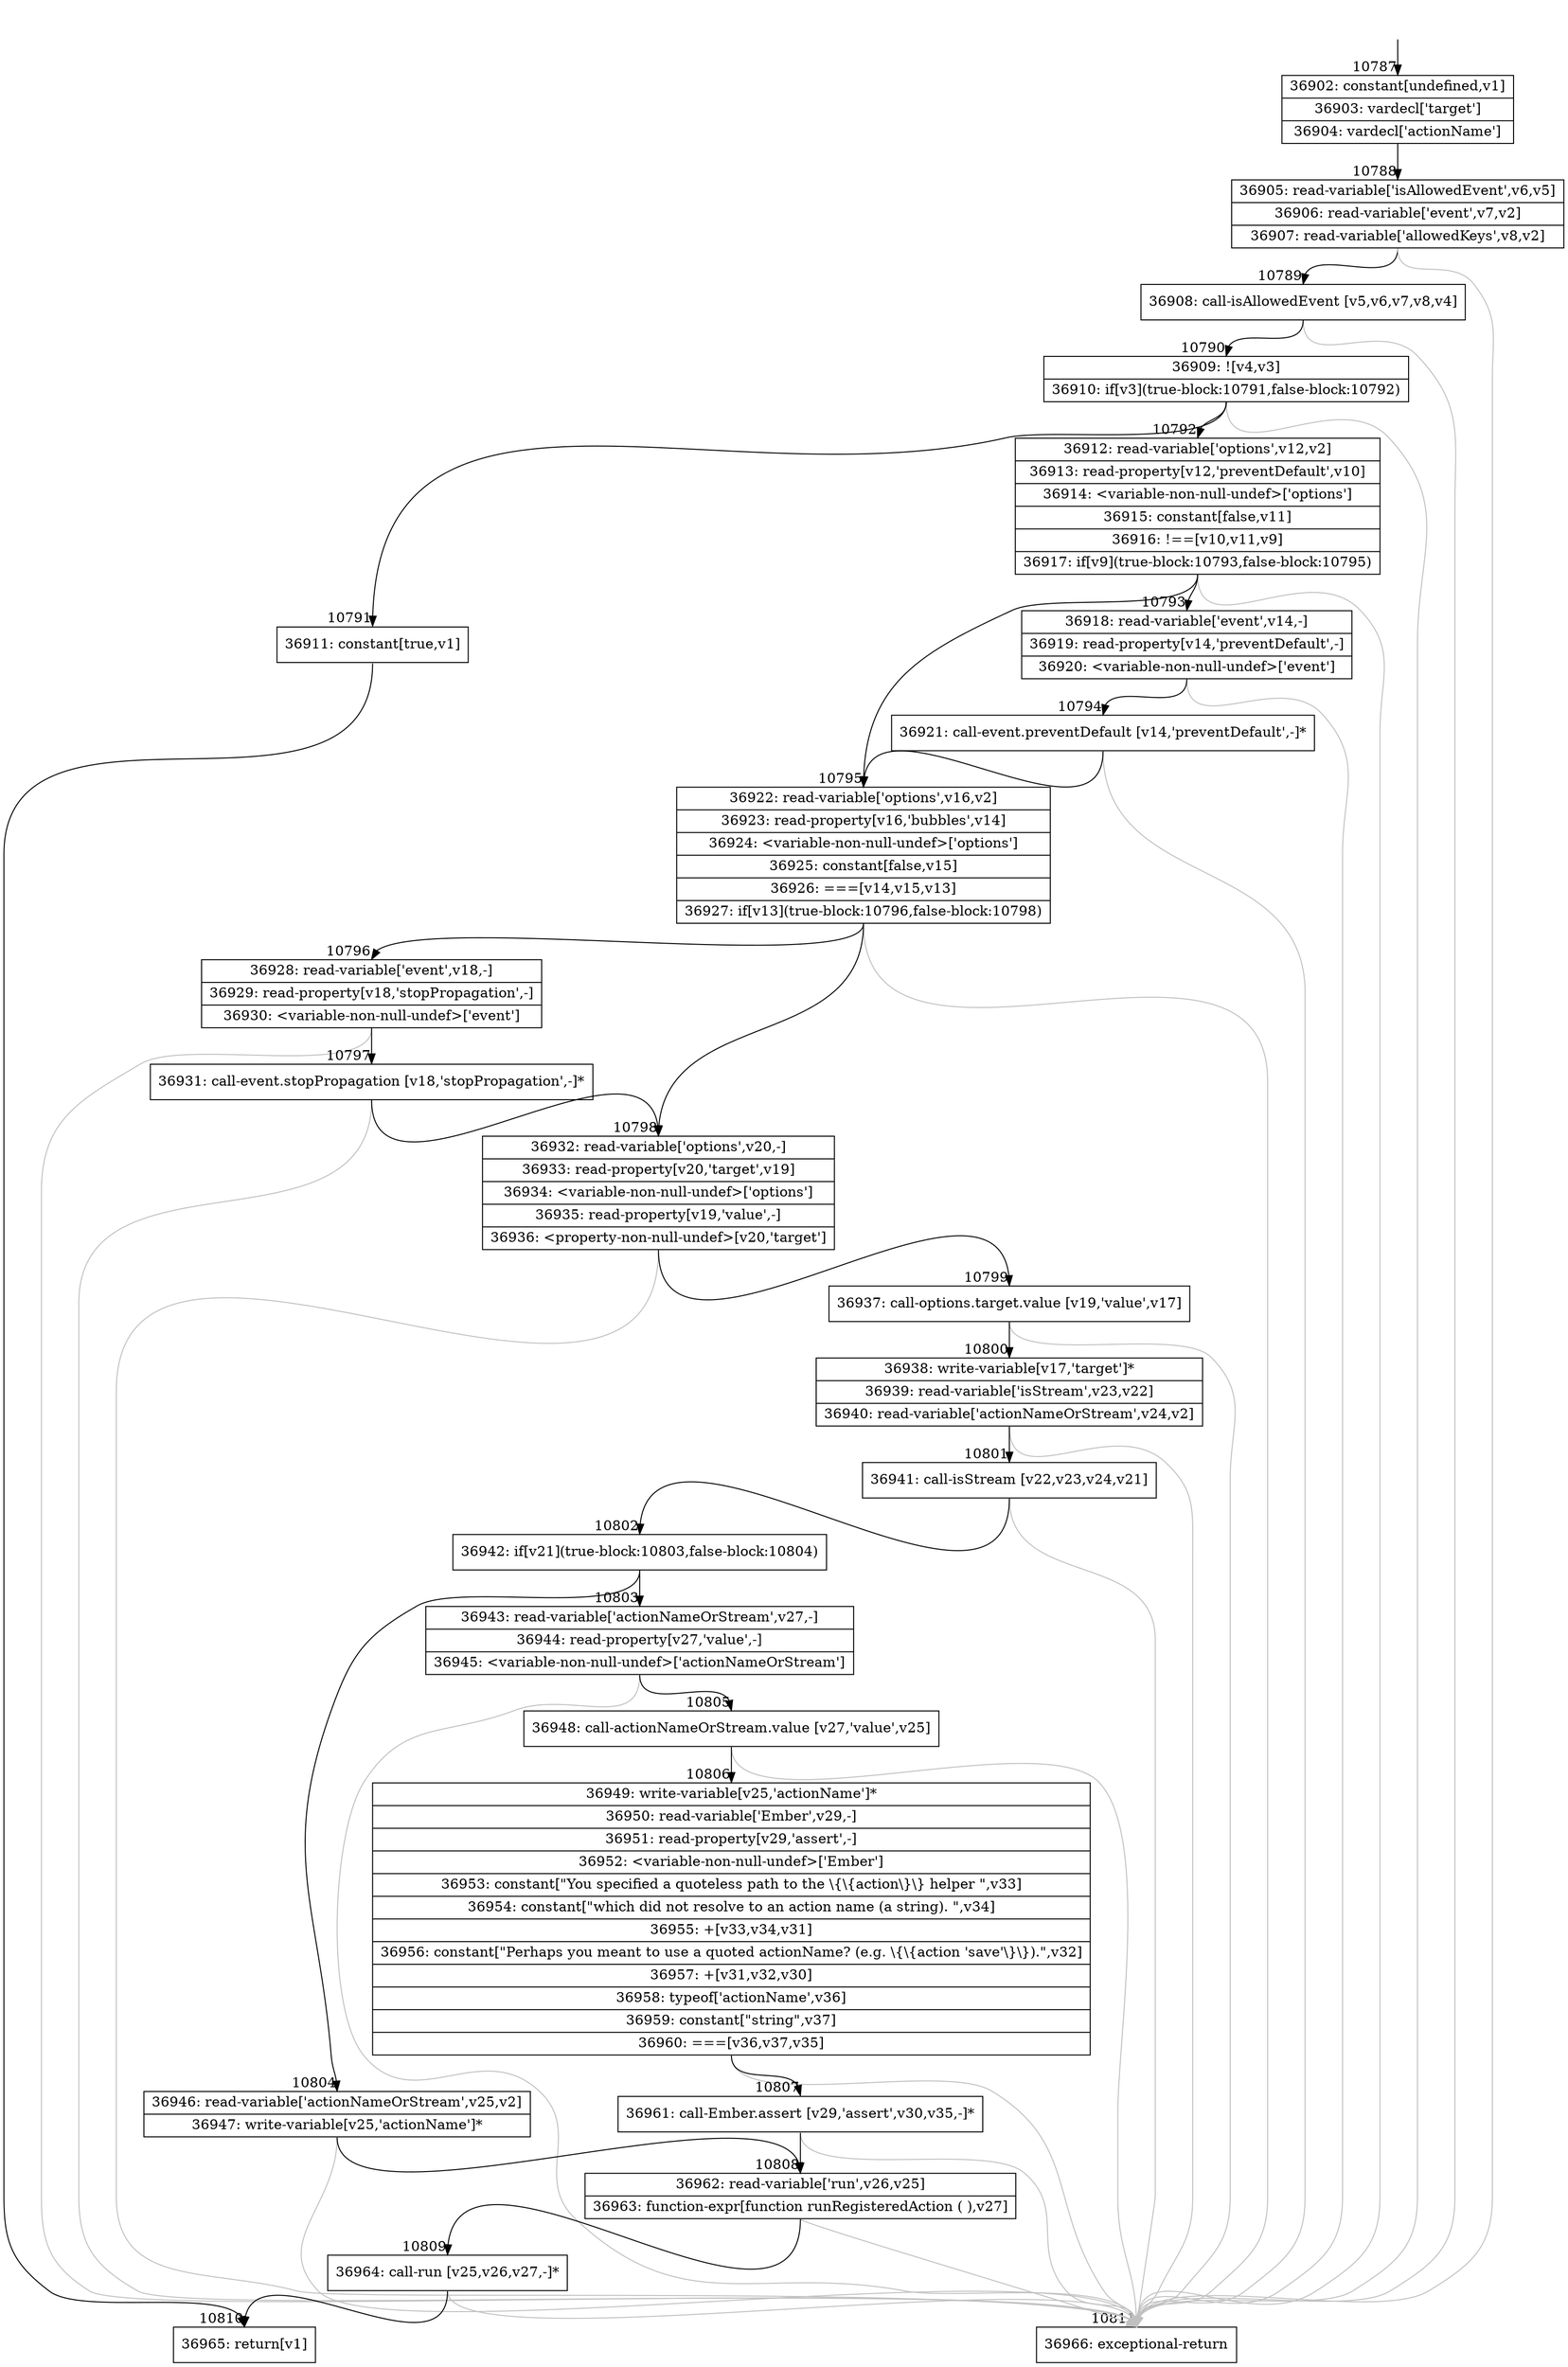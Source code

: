digraph {
rankdir="TD"
BB_entry903[shape=none,label=""];
BB_entry903 -> BB10787 [tailport=s, headport=n, headlabel="    10787"]
BB10787 [shape=record label="{36902: constant[undefined,v1]|36903: vardecl['target']|36904: vardecl['actionName']}" ] 
BB10787 -> BB10788 [tailport=s, headport=n, headlabel="      10788"]
BB10788 [shape=record label="{36905: read-variable['isAllowedEvent',v6,v5]|36906: read-variable['event',v7,v2]|36907: read-variable['allowedKeys',v8,v2]}" ] 
BB10788 -> BB10789 [tailport=s, headport=n, headlabel="      10789"]
BB10788 -> BB10811 [tailport=s, headport=n, color=gray, headlabel="      10811"]
BB10789 [shape=record label="{36908: call-isAllowedEvent [v5,v6,v7,v8,v4]}" ] 
BB10789 -> BB10790 [tailport=s, headport=n, headlabel="      10790"]
BB10789 -> BB10811 [tailport=s, headport=n, color=gray]
BB10790 [shape=record label="{36909: ![v4,v3]|36910: if[v3](true-block:10791,false-block:10792)}" ] 
BB10790 -> BB10791 [tailport=s, headport=n, headlabel="      10791"]
BB10790 -> BB10792 [tailport=s, headport=n, headlabel="      10792"]
BB10790 -> BB10811 [tailport=s, headport=n, color=gray]
BB10791 [shape=record label="{36911: constant[true,v1]}" ] 
BB10791 -> BB10810 [tailport=s, headport=n, headlabel="      10810"]
BB10792 [shape=record label="{36912: read-variable['options',v12,v2]|36913: read-property[v12,'preventDefault',v10]|36914: \<variable-non-null-undef\>['options']|36915: constant[false,v11]|36916: !==[v10,v11,v9]|36917: if[v9](true-block:10793,false-block:10795)}" ] 
BB10792 -> BB10793 [tailport=s, headport=n, headlabel="      10793"]
BB10792 -> BB10795 [tailport=s, headport=n, headlabel="      10795"]
BB10792 -> BB10811 [tailport=s, headport=n, color=gray]
BB10793 [shape=record label="{36918: read-variable['event',v14,-]|36919: read-property[v14,'preventDefault',-]|36920: \<variable-non-null-undef\>['event']}" ] 
BB10793 -> BB10794 [tailport=s, headport=n, headlabel="      10794"]
BB10793 -> BB10811 [tailport=s, headport=n, color=gray]
BB10794 [shape=record label="{36921: call-event.preventDefault [v14,'preventDefault',-]*}" ] 
BB10794 -> BB10795 [tailport=s, headport=n]
BB10794 -> BB10811 [tailport=s, headport=n, color=gray]
BB10795 [shape=record label="{36922: read-variable['options',v16,v2]|36923: read-property[v16,'bubbles',v14]|36924: \<variable-non-null-undef\>['options']|36925: constant[false,v15]|36926: ===[v14,v15,v13]|36927: if[v13](true-block:10796,false-block:10798)}" ] 
BB10795 -> BB10796 [tailport=s, headport=n, headlabel="      10796"]
BB10795 -> BB10798 [tailport=s, headport=n, headlabel="      10798"]
BB10795 -> BB10811 [tailport=s, headport=n, color=gray]
BB10796 [shape=record label="{36928: read-variable['event',v18,-]|36929: read-property[v18,'stopPropagation',-]|36930: \<variable-non-null-undef\>['event']}" ] 
BB10796 -> BB10797 [tailport=s, headport=n, headlabel="      10797"]
BB10796 -> BB10811 [tailport=s, headport=n, color=gray]
BB10797 [shape=record label="{36931: call-event.stopPropagation [v18,'stopPropagation',-]*}" ] 
BB10797 -> BB10798 [tailport=s, headport=n]
BB10797 -> BB10811 [tailport=s, headport=n, color=gray]
BB10798 [shape=record label="{36932: read-variable['options',v20,-]|36933: read-property[v20,'target',v19]|36934: \<variable-non-null-undef\>['options']|36935: read-property[v19,'value',-]|36936: \<property-non-null-undef\>[v20,'target']}" ] 
BB10798 -> BB10799 [tailport=s, headport=n, headlabel="      10799"]
BB10798 -> BB10811 [tailport=s, headport=n, color=gray]
BB10799 [shape=record label="{36937: call-options.target.value [v19,'value',v17]}" ] 
BB10799 -> BB10800 [tailport=s, headport=n, headlabel="      10800"]
BB10799 -> BB10811 [tailport=s, headport=n, color=gray]
BB10800 [shape=record label="{36938: write-variable[v17,'target']*|36939: read-variable['isStream',v23,v22]|36940: read-variable['actionNameOrStream',v24,v2]}" ] 
BB10800 -> BB10801 [tailport=s, headport=n, headlabel="      10801"]
BB10800 -> BB10811 [tailport=s, headport=n, color=gray]
BB10801 [shape=record label="{36941: call-isStream [v22,v23,v24,v21]}" ] 
BB10801 -> BB10802 [tailport=s, headport=n, headlabel="      10802"]
BB10801 -> BB10811 [tailport=s, headport=n, color=gray]
BB10802 [shape=record label="{36942: if[v21](true-block:10803,false-block:10804)}" ] 
BB10802 -> BB10803 [tailport=s, headport=n, headlabel="      10803"]
BB10802 -> BB10804 [tailport=s, headport=n, headlabel="      10804"]
BB10803 [shape=record label="{36943: read-variable['actionNameOrStream',v27,-]|36944: read-property[v27,'value',-]|36945: \<variable-non-null-undef\>['actionNameOrStream']}" ] 
BB10803 -> BB10805 [tailport=s, headport=n, headlabel="      10805"]
BB10803 -> BB10811 [tailport=s, headport=n, color=gray]
BB10804 [shape=record label="{36946: read-variable['actionNameOrStream',v25,v2]|36947: write-variable[v25,'actionName']*}" ] 
BB10804 -> BB10808 [tailport=s, headport=n, headlabel="      10808"]
BB10804 -> BB10811 [tailport=s, headport=n, color=gray]
BB10805 [shape=record label="{36948: call-actionNameOrStream.value [v27,'value',v25]}" ] 
BB10805 -> BB10806 [tailport=s, headport=n, headlabel="      10806"]
BB10805 -> BB10811 [tailport=s, headport=n, color=gray]
BB10806 [shape=record label="{36949: write-variable[v25,'actionName']*|36950: read-variable['Ember',v29,-]|36951: read-property[v29,'assert',-]|36952: \<variable-non-null-undef\>['Ember']|36953: constant[\"You specified a quoteless path to the \\\{\\\{action\\\}\\\} helper \",v33]|36954: constant[\"which did not resolve to an action name (a string). \",v34]|36955: +[v33,v34,v31]|36956: constant[\"Perhaps you meant to use a quoted actionName? (e.g. \\\{\\\{action 'save'\\\}\\\}).\",v32]|36957: +[v31,v32,v30]|36958: typeof['actionName',v36]|36959: constant[\"string\",v37]|36960: ===[v36,v37,v35]}" ] 
BB10806 -> BB10807 [tailport=s, headport=n, headlabel="      10807"]
BB10806 -> BB10811 [tailport=s, headport=n, color=gray]
BB10807 [shape=record label="{36961: call-Ember.assert [v29,'assert',v30,v35,-]*}" ] 
BB10807 -> BB10808 [tailport=s, headport=n]
BB10807 -> BB10811 [tailport=s, headport=n, color=gray]
BB10808 [shape=record label="{36962: read-variable['run',v26,v25]|36963: function-expr[function runRegisteredAction ( ),v27]}" ] 
BB10808 -> BB10809 [tailport=s, headport=n, headlabel="      10809"]
BB10808 -> BB10811 [tailport=s, headport=n, color=gray]
BB10809 [shape=record label="{36964: call-run [v25,v26,v27,-]*}" ] 
BB10809 -> BB10810 [tailport=s, headport=n]
BB10809 -> BB10811 [tailport=s, headport=n, color=gray]
BB10810 [shape=record label="{36965: return[v1]}" ] 
BB10811 [shape=record label="{36966: exceptional-return}" ] 
//#$~ 19167
}
